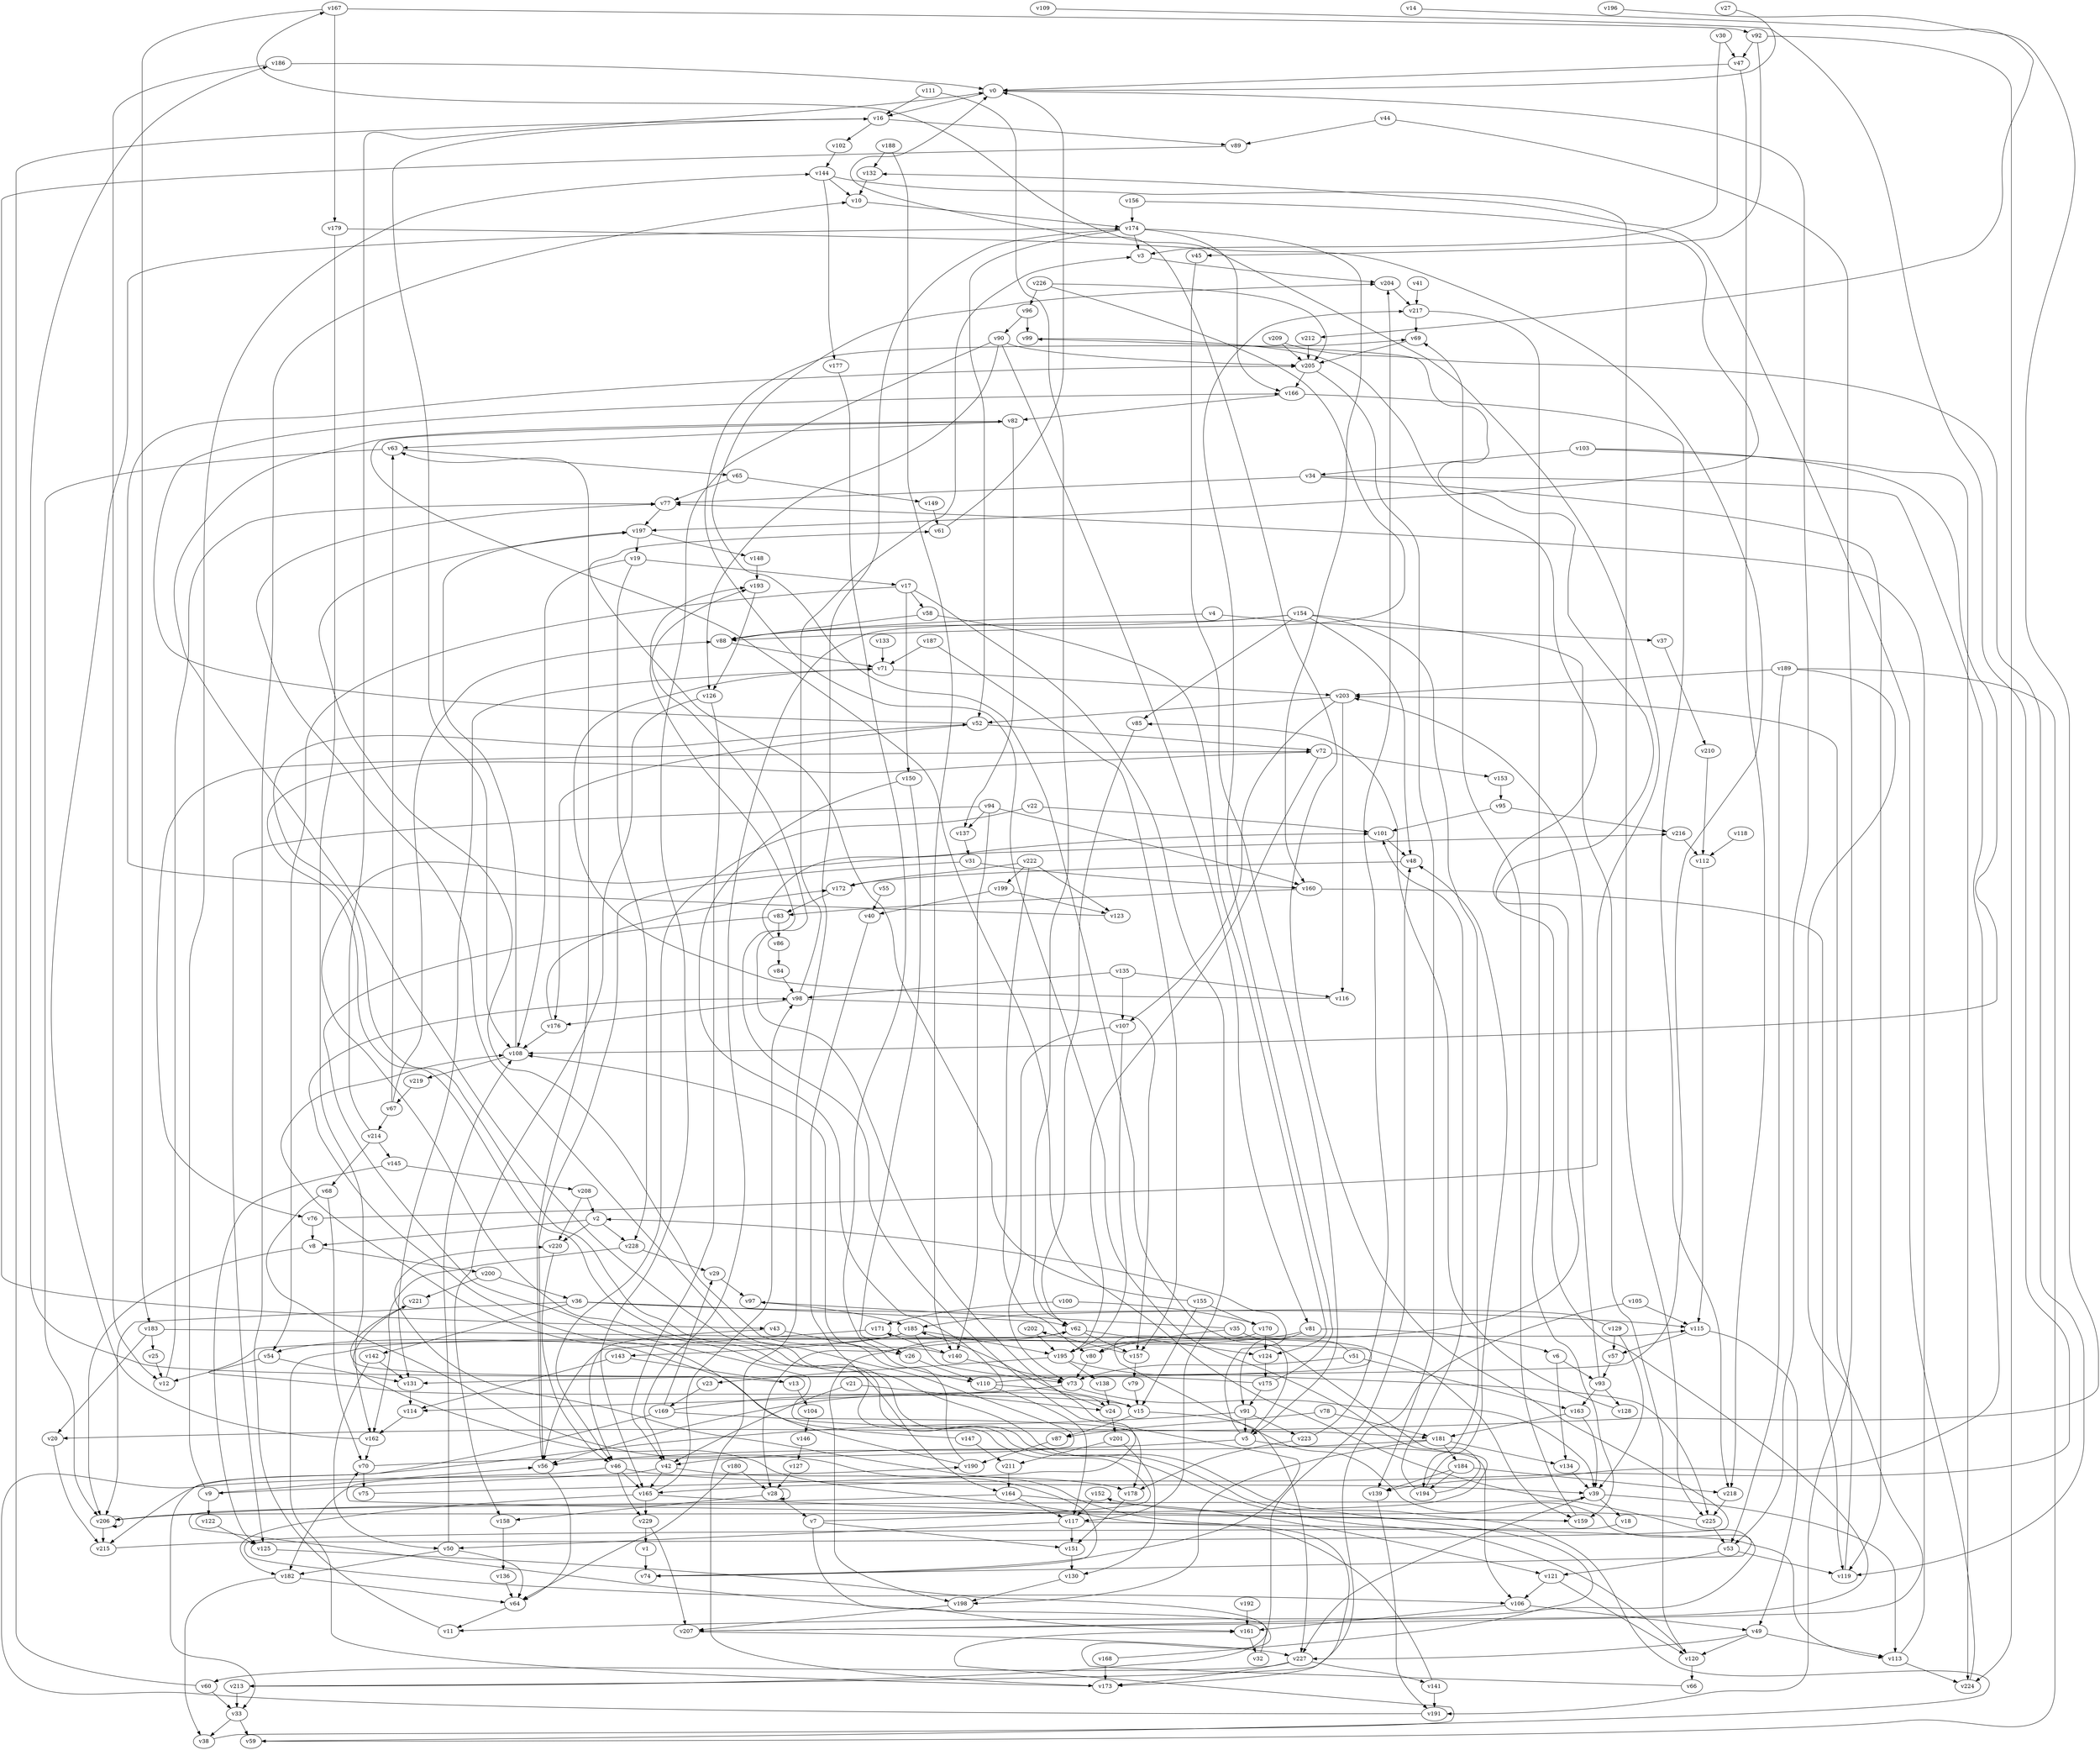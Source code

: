 // Benchmark game 331 - 230 vertices
// time_bound: 53
// targets: v192
digraph G {
    v0 [name="v0", player=0];
    v1 [name="v1", player=1];
    v2 [name="v2", player=1];
    v3 [name="v3", player=1];
    v4 [name="v4", player=1];
    v5 [name="v5", player=0];
    v6 [name="v6", player=0];
    v7 [name="v7", player=0];
    v8 [name="v8", player=0];
    v9 [name="v9", player=0];
    v10 [name="v10", player=0];
    v11 [name="v11", player=1];
    v12 [name="v12", player=1];
    v13 [name="v13", player=1];
    v14 [name="v14", player=1];
    v15 [name="v15", player=1];
    v16 [name="v16", player=1];
    v17 [name="v17", player=0];
    v18 [name="v18", player=0];
    v19 [name="v19", player=1];
    v20 [name="v20", player=1];
    v21 [name="v21", player=1];
    v22 [name="v22", player=1];
    v23 [name="v23", player=1];
    v24 [name="v24", player=1];
    v25 [name="v25", player=1];
    v26 [name="v26", player=0];
    v27 [name="v27", player=0];
    v28 [name="v28", player=0];
    v29 [name="v29", player=1];
    v30 [name="v30", player=1];
    v31 [name="v31", player=1];
    v32 [name="v32", player=1];
    v33 [name="v33", player=1];
    v34 [name="v34", player=0];
    v35 [name="v35", player=0];
    v36 [name="v36", player=1];
    v37 [name="v37", player=0];
    v38 [name="v38", player=0];
    v39 [name="v39", player=1];
    v40 [name="v40", player=1];
    v41 [name="v41", player=0];
    v42 [name="v42", player=0];
    v43 [name="v43", player=0];
    v44 [name="v44", player=1];
    v45 [name="v45", player=0];
    v46 [name="v46", player=0];
    v47 [name="v47", player=0];
    v48 [name="v48", player=1];
    v49 [name="v49", player=1];
    v50 [name="v50", player=1];
    v51 [name="v51", player=1];
    v52 [name="v52", player=0];
    v53 [name="v53", player=0];
    v54 [name="v54", player=1];
    v55 [name="v55", player=0];
    v56 [name="v56", player=0];
    v57 [name="v57", player=0];
    v58 [name="v58", player=0];
    v59 [name="v59", player=0];
    v60 [name="v60", player=0];
    v61 [name="v61", player=0];
    v62 [name="v62", player=0];
    v63 [name="v63", player=0];
    v64 [name="v64", player=1];
    v65 [name="v65", player=1];
    v66 [name="v66", player=1];
    v67 [name="v67", player=1];
    v68 [name="v68", player=1];
    v69 [name="v69", player=1];
    v70 [name="v70", player=1];
    v71 [name="v71", player=1];
    v72 [name="v72", player=0];
    v73 [name="v73", player=0];
    v74 [name="v74", player=1];
    v75 [name="v75", player=0];
    v76 [name="v76", player=1];
    v77 [name="v77", player=0];
    v78 [name="v78", player=1];
    v79 [name="v79", player=1];
    v80 [name="v80", player=0];
    v81 [name="v81", player=1];
    v82 [name="v82", player=0];
    v83 [name="v83", player=1];
    v84 [name="v84", player=1];
    v85 [name="v85", player=0];
    v86 [name="v86", player=1];
    v87 [name="v87", player=0];
    v88 [name="v88", player=0];
    v89 [name="v89", player=1];
    v90 [name="v90", player=0];
    v91 [name="v91", player=0];
    v92 [name="v92", player=1];
    v93 [name="v93", player=0];
    v94 [name="v94", player=1];
    v95 [name="v95", player=0];
    v96 [name="v96", player=0];
    v97 [name="v97", player=1];
    v98 [name="v98", player=1];
    v99 [name="v99", player=0];
    v100 [name="v100", player=1];
    v101 [name="v101", player=0];
    v102 [name="v102", player=1];
    v103 [name="v103", player=0];
    v104 [name="v104", player=0];
    v105 [name="v105", player=1];
    v106 [name="v106", player=1];
    v107 [name="v107", player=0];
    v108 [name="v108", player=1];
    v109 [name="v109", player=0];
    v110 [name="v110", player=0];
    v111 [name="v111", player=1];
    v112 [name="v112", player=1];
    v113 [name="v113", player=1];
    v114 [name="v114", player=1];
    v115 [name="v115", player=0];
    v116 [name="v116", player=1];
    v117 [name="v117", player=1];
    v118 [name="v118", player=0];
    v119 [name="v119", player=0];
    v120 [name="v120", player=0];
    v121 [name="v121", player=0];
    v122 [name="v122", player=0];
    v123 [name="v123", player=0];
    v124 [name="v124", player=1];
    v125 [name="v125", player=0];
    v126 [name="v126", player=0];
    v127 [name="v127", player=1];
    v128 [name="v128", player=1];
    v129 [name="v129", player=0];
    v130 [name="v130", player=0];
    v131 [name="v131", player=0];
    v132 [name="v132", player=1];
    v133 [name="v133", player=0];
    v134 [name="v134", player=0];
    v135 [name="v135", player=0];
    v136 [name="v136", player=1];
    v137 [name="v137", player=1];
    v138 [name="v138", player=1];
    v139 [name="v139", player=1];
    v140 [name="v140", player=0];
    v141 [name="v141", player=0];
    v142 [name="v142", player=1];
    v143 [name="v143", player=1];
    v144 [name="v144", player=1];
    v145 [name="v145", player=1];
    v146 [name="v146", player=1];
    v147 [name="v147", player=1];
    v148 [name="v148", player=0];
    v149 [name="v149", player=0];
    v150 [name="v150", player=1];
    v151 [name="v151", player=0];
    v152 [name="v152", player=0];
    v153 [name="v153", player=1];
    v154 [name="v154", player=0];
    v155 [name="v155", player=0];
    v156 [name="v156", player=0];
    v157 [name="v157", player=1];
    v158 [name="v158", player=1];
    v159 [name="v159", player=0];
    v160 [name="v160", player=0];
    v161 [name="v161", player=1];
    v162 [name="v162", player=1];
    v163 [name="v163", player=1];
    v164 [name="v164", player=0];
    v165 [name="v165", player=1];
    v166 [name="v166", player=0];
    v167 [name="v167", player=1];
    v168 [name="v168", player=1];
    v169 [name="v169", player=1];
    v170 [name="v170", player=1];
    v171 [name="v171", player=0];
    v172 [name="v172", player=1];
    v173 [name="v173", player=1];
    v174 [name="v174", player=1];
    v175 [name="v175", player=0];
    v176 [name="v176", player=0];
    v177 [name="v177", player=0];
    v178 [name="v178", player=0];
    v179 [name="v179", player=1];
    v180 [name="v180", player=0];
    v181 [name="v181", player=1];
    v182 [name="v182", player=0];
    v183 [name="v183", player=1];
    v184 [name="v184", player=0];
    v185 [name="v185", player=1];
    v186 [name="v186", player=1];
    v187 [name="v187", player=1];
    v188 [name="v188", player=1];
    v189 [name="v189", player=0];
    v190 [name="v190", player=1];
    v191 [name="v191", player=0];
    v192 [name="v192", player=1, target=1];
    v193 [name="v193", player=0];
    v194 [name="v194", player=1];
    v195 [name="v195", player=1];
    v196 [name="v196", player=1];
    v197 [name="v197", player=1];
    v198 [name="v198", player=1];
    v199 [name="v199", player=1];
    v200 [name="v200", player=0];
    v201 [name="v201", player=0];
    v202 [name="v202", player=1];
    v203 [name="v203", player=1];
    v204 [name="v204", player=0];
    v205 [name="v205", player=1];
    v206 [name="v206", player=0];
    v207 [name="v207", player=0];
    v208 [name="v208", player=1];
    v209 [name="v209", player=0];
    v210 [name="v210", player=0];
    v211 [name="v211", player=1];
    v212 [name="v212", player=1];
    v213 [name="v213", player=0];
    v214 [name="v214", player=0];
    v215 [name="v215", player=1];
    v216 [name="v216", player=1];
    v217 [name="v217", player=1];
    v218 [name="v218", player=1];
    v219 [name="v219", player=0];
    v220 [name="v220", player=0];
    v221 [name="v221", player=1];
    v222 [name="v222", player=1];
    v223 [name="v223", player=1];
    v224 [name="v224", player=1];
    v225 [name="v225", player=1];
    v226 [name="v226", player=1];
    v227 [name="v227", player=1];
    v228 [name="v228", player=1];
    v229 [name="v229", player=0];

    v0 -> v53;
    v1 -> v74;
    v2 -> v228;
    v3 -> v204;
    v4 -> v88;
    v5 -> v56;
    v6 -> v93;
    v7 -> v216 [constraint="t >= 3"];
    v8 -> v200;
    v9 -> v56 [constraint="t mod 4 == 1"];
    v10 -> v174;
    v11 -> v10;
    v12 -> v77;
    v13 -> v221 [constraint="t mod 3 == 2"];
    v14 -> v212 [constraint="t mod 4 == 0"];
    v15 -> v115 [constraint="t mod 5 == 3"];
    v16 -> v102;
    v17 -> v58;
    v18 -> v106 [constraint="t >= 1"];
    v19 -> v108;
    v20 -> v215;
    v21 -> v42;
    v22 -> v101;
    v23 -> v169;
    v24 -> v185;
    v25 -> v12;
    v26 -> v110;
    v27 -> v0 [constraint="t < 11"];
    v28 -> v158;
    v29 -> v97;
    v30 -> v3;
    v31 -> v56;
    v32 -> v48;
    v33 -> v38;
    v34 -> v139 [constraint="t mod 2 == 0"];
    v35 -> v97 [constraint="t >= 1"];
    v36 -> v142;
    v37 -> v210;
    v38 -> v161 [constraint="t >= 4"];
    v39 -> v18;
    v40 -> v164;
    v41 -> v217;
    v42 -> v9;
    v43 -> v26;
    v44 -> v191;
    v45 -> v5;
    v46 -> v229;
    v47 -> v0;
    v48 -> v172;
    v49 -> v120;
    v50 -> v108;
    v51 -> v80 [constraint="t mod 4 == 1"];
    v52 -> v166 [constraint="t mod 4 == 2"];
    v53 -> v119;
    v54 -> v12;
    v55 -> v40;
    v56 -> v63;
    v57 -> v93;
    v58 -> v124;
    v59 -> v82 [constraint="t < 11"];
    v60 -> v33;
    v61 -> v0;
    v62 -> v157;
    v63 -> v206;
    v64 -> v11;
    v65 -> v77;
    v66 -> v39 [constraint="t < 9"];
    v67 -> v214;
    v68 -> v74 [constraint="t mod 4 == 3"];
    v69 -> v205;
    v70 -> v77 [constraint="t >= 2"];
    v71 -> v131;
    v72 -> v76 [constraint="t mod 5 == 3"];
    v73 -> v39;
    v74 -> v193 [constraint="t < 15"];
    v75 -> v193 [constraint="t mod 2 == 1"];
    v76 -> v167 [constraint="t >= 3"];
    v77 -> v197;
    v78 -> v87;
    v79 -> v15;
    v80 -> v73;
    v81 -> v91;
    v82 -> v207 [constraint="t >= 4"];
    v83 -> v181 [constraint="t < 13"];
    v84 -> v98;
    v85 -> v62;
    v86 -> v101;
    v87 -> v190;
    v88 -> v71;
    v89 -> v43 [constraint="t mod 4 == 0"];
    v90 -> v126;
    v91 -> v215;
    v92 -> v45;
    v93 -> v163;
    v94 -> v125;
    v95 -> v216;
    v96 -> v99;
    v97 -> v185;
    v98 -> v3;
    v99 -> v11 [constraint="t mod 4 == 1"];
    v100 -> v171;
    v101 -> v48;
    v102 -> v144;
    v103 -> v108 [constraint="t < 5"];
    v104 -> v146;
    v105 -> v173;
    v106 -> v161;
    v107 -> v195;
    v108 -> v219;
    v109 -> v165 [constraint="t mod 2 == 1"];
    v110 -> v171 [constraint="t mod 4 == 3"];
    v111 -> v16;
    v112 -> v115;
    v113 -> v224;
    v114 -> v162;
    v115 -> v57;
    v116 -> v71 [constraint="t >= 1"];
    v117 -> v113;
    v118 -> v112;
    v119 -> v203;
    v120 -> v72 [constraint="t >= 5"];
    v121 -> v106;
    v122 -> v125;
    v123 -> v205 [constraint="t < 5"];
    v124 -> v175;
    v125 -> v213 [constraint="t >= 4"];
    v126 -> v158;
    v127 -> v28;
    v128 -> v85 [constraint="t >= 2"];
    v129 -> v185 [constraint="t >= 4"];
    v130 -> v198;
    v131 -> v114;
    v132 -> v10;
    v133 -> v71;
    v134 -> v39;
    v135 -> v107;
    v136 -> v64;
    v137 -> v31;
    v138 -> v24;
    v139 -> v191;
    v140 -> v197 [constraint="t < 14"];
    v141 -> v220 [constraint="t < 15"];
    v142 -> v50;
    v143 -> v13;
    v144 -> v225;
    v145 -> v125;
    v146 -> v127;
    v147 -> v108 [constraint="t mod 2 == 1"];
    v148 -> v193;
    v149 -> v61;
    v150 -> v114 [constraint="t >= 3"];
    v151 -> v130;
    v152 -> v117;
    v153 -> v95;
    v154 -> v42;
    v155 -> v61 [constraint="t mod 5 == 0"];
    v156 -> v197 [constraint="t < 10"];
    v157 -> v202 [constraint="t >= 4"];
    v158 -> v136;
    v159 -> v70 [constraint="t < 8"];
    v160 -> v119;
    v161 -> v32;
    v162 -> v174 [constraint="t >= 4"];
    v163 -> v181;
    v164 -> v117;
    v165 -> v182;
    v166 -> v82;
    v167 -> v179;
    v168 -> v52 [constraint="t < 14"];
    v169 -> v24 [constraint="t >= 4"];
    v170 -> v74 [constraint="t mod 3 == 1"];
    v171 -> v140;
    v172 -> v83;
    v173 -> v62;
    v174 -> v3;
    v175 -> v186 [constraint="t mod 3 == 1"];
    v176 -> v172 [constraint="t mod 2 == 1"];
    v177 -> v110;
    v178 -> v151;
    v179 -> v131 [constraint="t >= 5"];
    v180 -> v64;
    v181 -> v184;
    v182 -> v38;
    v183 -> v159;
    v184 -> v139;
    v185 -> v143;
    v186 -> v0;
    v187 -> v71;
    v188 -> v132;
    v189 -> v207 [constraint="t >= 4"];
    v190 -> v98 [constraint="t < 14"];
    v191 -> v190 [constraint="t < 5"];
    v192 -> v161;
    v193 -> v126;
    v194 -> v69 [constraint="t >= 3"];
    v195 -> v99 [constraint="t >= 5"];
    v196 -> v20 [constraint="t mod 4 == 3"];
    v197 -> v19;
    v198 -> v207;
    v199 -> v40;
    v200 -> v36;
    v201 -> v130;
    v202 -> v195;
    v203 -> v52;
    v204 -> v217;
    v205 -> v139;
    v206 -> v204 [constraint="t < 12"];
    v207 -> v227 [constraint="t >= 4"];
    v208 -> v2;
    v209 -> v119 [constraint="t < 15"];
    v210 -> v112;
    v211 -> v164;
    v212 -> v205;
    v213 -> v33;
    v214 -> v68;
    v215 -> v0 [constraint="t >= 2"];
    v216 -> v112;
    v217 -> v159;
    v218 -> v225;
    v219 -> v67;
    v220 -> v46;
    v221 -> v213 [constraint="t < 10"];
    v222 -> v123;
    v223 -> v178;
    v224 -> v132 [constraint="t < 6"];
    v225 -> v152 [constraint="t < 7"];
    v226 -> v88 [constraint="t mod 3 == 2"];
    v227 -> v60;
    v228 -> v29;
    v229 -> v207;
    v103 -> v34;
    v166 -> v218;
    v189 -> v59;
    v107 -> v73;
    v135 -> v116;
    v227 -> v173;
    v157 -> v79;
    v203 -> v116;
    v169 -> v33;
    v82 -> v63;
    v227 -> v141;
    v208 -> v220;
    v19 -> v17;
    v92 -> v224;
    v95 -> v101;
    v92 -> v47;
    v54 -> v131;
    v91 -> v5;
    v154 -> v88;
    v174 -> v52;
    v22 -> v46;
    v51 -> v163;
    v15 -> v87;
    v147 -> v211;
    v110 -> v117;
    v187 -> v157;
    v150 -> v26;
    v145 -> v208;
    v33 -> v59;
    v47 -> v218;
    v169 -> v29;
    v183 -> v20;
    v186 -> v12;
    v195 -> v225;
    v228 -> v162;
    v106 -> v49;
    v181 -> v134;
    v195 -> v23;
    v140 -> v73;
    v94 -> v137;
    v165 -> v229;
    v39 -> v113;
    v16 -> v108;
    v6 -> v134;
    v46 -> v165;
    v72 -> v195;
    v96 -> v90;
    v16 -> v89;
    v110 -> v15;
    v154 -> v85;
    v103 -> v224;
    v197 -> v148;
    v214 -> v0;
    v49 -> v113;
    v209 -> v205;
    v94 -> v160;
    v98 -> v176;
    v17 -> v150;
    v82 -> v137;
    v189 -> v203;
    v201 -> v211;
    v94 -> v140;
    v91 -> v223;
    v100 -> v170;
    v167 -> v183;
    v182 -> v64;
    v65 -> v149;
    v222 -> v199;
    v13 -> v104;
    v206 -> v215;
    v179 -> v162;
    v9 -> v122;
    v174 -> v173;
    v93 -> v128;
    v24 -> v201;
    v36 -> v115;
    v206 -> v206;
    v115 -> v49;
    v174 -> v160;
    v174 -> v166;
    v36 -> v206;
    v7 -> v161;
    v2 -> v220;
    v17 -> v54;
    v28 -> v28;
    v181 -> v198;
    v81 -> v28;
    v159 -> v69;
    v144 -> v10;
    v199 -> v123;
    v39 -> v227;
    v185 -> v73;
    v194 -> v48;
    v98 -> v157;
    v71 -> v203;
    v205 -> v166;
    v117 -> v50;
    v225 -> v53;
    v226 -> v205;
    v62 -> v198;
    v171 -> v56;
    v184 -> v194;
    v5 -> v106;
    v5 -> v2;
    v142 -> v131;
    v180 -> v28;
    v86 -> v84;
    v60 -> v16;
    v155 -> v170;
    v63 -> v65;
    v126 -> v42;
    v90 -> v165;
    v144 -> v177;
    v93 -> v203;
    v226 -> v96;
    v67 -> v88;
    v188 -> v140;
    v4 -> v37;
    v154 -> v194;
    v168 -> v173;
    v113 -> v77;
    v46 -> v39;
    v67 -> v63;
    v121 -> v120;
    v78 -> v181;
    v90 -> v81;
    v42 -> v165;
    v176 -> v108;
    v8 -> v206;
    v17 -> v117;
    v175 -> v217;
    v53 -> v121;
    v223 -> v204;
    v162 -> v70;
    v58 -> v88;
    v165 -> v159;
    v154 -> v120;
    v46 -> v182;
    v21 -> v24;
    v49 -> v227;
    v170 -> v124;
    v105 -> v115;
    v73 -> v56;
    v111 -> v62;
    v175 -> v91;
    v190 -> v108;
    v155 -> v15;
    v181 -> v42;
    v167 -> v92;
    v129 -> v57;
    v35 -> v5;
    v195 -> v138;
    v70 -> v75;
    v163 -> v39;
    v154 -> v48;
    v160 -> v83;
    v31 -> v160;
    v28 -> v7;
    v200 -> v221;
    v68 -> v70;
    v56 -> v64;
    v2 -> v8;
    v50 -> v182;
    v184 -> v218;
    v30 -> v47;
    v42 -> v178;
    v9 -> v144;
    v72 -> v153;
    v185 -> v54;
    v51 -> v73;
    v222 -> v172;
    v203 -> v107;
    v217 -> v69;
    v19 -> v228;
    v185 -> v195;
    v34 -> v119;
    v141 -> v191;
    v15 -> v227;
    v117 -> v151;
    v164 -> v206;
    v62 -> v124;
    v229 -> v1;
    v90 -> v205;
    v129 -> v39;
    v183 -> v25;
    v35 -> v80;
    v81 -> v6;
    v189 -> v53;
    v43 -> v46;
    v164 -> v121;
    v52 -> v176;
    v52 -> v72;
    v135 -> v98;
    v0 -> v16;
    v156 -> v174;
    v165 -> v98;
    v34 -> v77;
    v214 -> v145;
    v76 -> v8;
    v120 -> v66;
    v7 -> v151;
    v50 -> v64;
    v143 -> v114;
    v36 -> v62;
    v222 -> v80;
    v169 -> v178;
    v108 -> v197;
    v194 -> v101;
    v44 -> v89;
    v83 -> v86;
}
